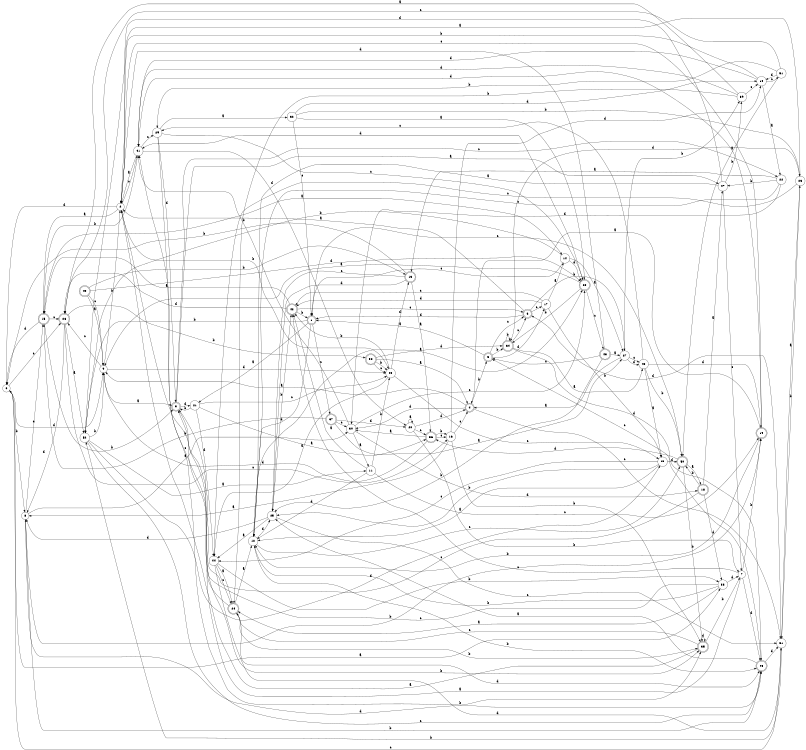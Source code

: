 digraph n43_2 {
__start0 [label="" shape="none"];

rankdir=LR;
size="8,5";

s0 [style="filled", color="black", fillcolor="white" shape="circle", label="0"];
s1 [style="rounded,filled", color="black", fillcolor="white" shape="doublecircle", label="1"];
s2 [style="filled", color="black", fillcolor="white" shape="circle", label="2"];
s3 [style="rounded,filled", color="black", fillcolor="white" shape="doublecircle", label="3"];
s4 [style="rounded,filled", color="black", fillcolor="white" shape="doublecircle", label="4"];
s5 [style="rounded,filled", color="black", fillcolor="white" shape="doublecircle", label="5"];
s6 [style="rounded,filled", color="black", fillcolor="white" shape="doublecircle", label="6"];
s7 [style="filled", color="black", fillcolor="white" shape="circle", label="7"];
s8 [style="filled", color="black", fillcolor="white" shape="circle", label="8"];
s9 [style="filled", color="black", fillcolor="white" shape="circle", label="9"];
s10 [style="filled", color="black", fillcolor="white" shape="circle", label="10"];
s11 [style="filled", color="black", fillcolor="white" shape="circle", label="11"];
s12 [style="filled", color="black", fillcolor="white" shape="circle", label="12"];
s13 [style="rounded,filled", color="black", fillcolor="white" shape="doublecircle", label="13"];
s14 [style="filled", color="black", fillcolor="white" shape="circle", label="14"];
s15 [style="rounded,filled", color="black", fillcolor="white" shape="doublecircle", label="15"];
s16 [style="filled", color="black", fillcolor="white" shape="circle", label="16"];
s17 [style="filled", color="black", fillcolor="white" shape="circle", label="17"];
s18 [style="rounded,filled", color="black", fillcolor="white" shape="doublecircle", label="18"];
s19 [style="rounded,filled", color="black", fillcolor="white" shape="doublecircle", label="19"];
s20 [style="filled", color="black", fillcolor="white" shape="circle", label="20"];
s21 [style="filled", color="black", fillcolor="white" shape="circle", label="21"];
s22 [style="filled", color="black", fillcolor="white" shape="circle", label="22"];
s23 [style="filled", color="black", fillcolor="white" shape="circle", label="23"];
s24 [style="rounded,filled", color="black", fillcolor="white" shape="doublecircle", label="24"];
s25 [style="filled", color="black", fillcolor="white" shape="circle", label="25"];
s26 [style="rounded,filled", color="black", fillcolor="white" shape="doublecircle", label="26"];
s27 [style="filled", color="black", fillcolor="white" shape="circle", label="27"];
s28 [style="rounded,filled", color="black", fillcolor="white" shape="doublecircle", label="28"];
s29 [style="filled", color="black", fillcolor="white" shape="circle", label="29"];
s30 [style="filled", color="black", fillcolor="white" shape="circle", label="30"];
s31 [style="filled", color="black", fillcolor="white" shape="circle", label="31"];
s32 [style="filled", color="black", fillcolor="white" shape="circle", label="32"];
s33 [style="filled", color="black", fillcolor="white" shape="circle", label="33"];
s34 [style="rounded,filled", color="black", fillcolor="white" shape="doublecircle", label="34"];
s35 [style="rounded,filled", color="black", fillcolor="white" shape="doublecircle", label="35"];
s36 [style="rounded,filled", color="black", fillcolor="white" shape="doublecircle", label="36"];
s37 [style="rounded,filled", color="black", fillcolor="white" shape="doublecircle", label="37"];
s38 [style="rounded,filled", color="black", fillcolor="white" shape="doublecircle", label="38"];
s39 [style="filled", color="black", fillcolor="white" shape="circle", label="39"];
s40 [style="filled", color="black", fillcolor="white" shape="circle", label="40"];
s41 [style="filled", color="black", fillcolor="white" shape="circle", label="41"];
s42 [style="rounded,filled", color="black", fillcolor="white" shape="doublecircle", label="42"];
s43 [style="rounded,filled", color="black", fillcolor="white" shape="doublecircle", label="43"];
s44 [style="filled", color="black", fillcolor="white" shape="circle", label="44"];
s45 [style="filled", color="black", fillcolor="white" shape="circle", label="45"];
s46 [style="rounded,filled", color="black", fillcolor="white" shape="doublecircle", label="46"];
s47 [style="filled", color="black", fillcolor="white" shape="circle", label="47"];
s48 [style="filled", color="black", fillcolor="white" shape="circle", label="48"];
s49 [style="rounded,filled", color="black", fillcolor="white" shape="doublecircle", label="49"];
s50 [style="rounded,filled", color="black", fillcolor="white" shape="doublecircle", label="50"];
s51 [style="filled", color="black", fillcolor="white" shape="circle", label="51"];
s52 [style="filled", color="black", fillcolor="white" shape="circle", label="52"];
s0 -> s33 [label="a"];
s0 -> s8 [label="b"];
s0 -> s26 [label="c"];
s0 -> s9 [label="d"];
s1 -> s21 [label="a"];
s1 -> s52 [label="b"];
s1 -> s37 [label="c"];
s1 -> s12 [label="d"];
s2 -> s15 [label="a"];
s2 -> s40 [label="b"];
s2 -> s41 [label="c"];
s2 -> s0 [label="d"];
s3 -> s47 [label="a"];
s3 -> s35 [label="b"];
s3 -> s22 [label="c"];
s3 -> s21 [label="d"];
s4 -> s9 [label="a"];
s4 -> s5 [label="b"];
s4 -> s31 [label="c"];
s4 -> s30 [label="d"];
s5 -> s1 [label="a"];
s5 -> s34 [label="b"];
s5 -> s6 [label="c"];
s5 -> s17 [label="d"];
s6 -> s2 [label="a"];
s6 -> s27 [label="b"];
s6 -> s17 [label="c"];
s6 -> s1 [label="d"];
s7 -> s3 [label="a"];
s7 -> s19 [label="b"];
s7 -> s42 [label="c"];
s7 -> s46 [label="d"];
s8 -> s30 [label="a"];
s8 -> s19 [label="b"];
s8 -> s15 [label="c"];
s8 -> s35 [label="d"];
s9 -> s3 [label="a"];
s9 -> s2 [label="b"];
s9 -> s26 [label="c"];
s9 -> s40 [label="d"];
s10 -> s22 [label="a"];
s10 -> s2 [label="b"];
s10 -> s51 [label="c"];
s10 -> s41 [label="d"];
s11 -> s42 [label="a"];
s11 -> s40 [label="b"];
s11 -> s19 [label="c"];
s11 -> s12 [label="d"];
s12 -> s28 [label="a"];
s12 -> s46 [label="b"];
s12 -> s50 [label="c"];
s12 -> s25 [label="d"];
s13 -> s36 [label="a"];
s13 -> s0 [label="b"];
s13 -> s25 [label="c"];
s13 -> s25 [label="d"];
s14 -> s27 [label="a"];
s14 -> s52 [label="b"];
s14 -> s1 [label="c"];
s14 -> s28 [label="d"];
s15 -> s14 [label="a"];
s15 -> s3 [label="b"];
s15 -> s26 [label="c"];
s15 -> s0 [label="d"];
s16 -> s8 [label="a"];
s16 -> s35 [label="b"];
s16 -> s4 [label="c"];
s16 -> s10 [label="d"];
s17 -> s14 [label="a"];
s17 -> s45 [label="b"];
s17 -> s42 [label="c"];
s17 -> s42 [label="d"];
s18 -> s47 [label="a"];
s18 -> s50 [label="b"];
s18 -> s3 [label="c"];
s18 -> s33 [label="d"];
s19 -> s4 [label="a"];
s19 -> s12 [label="b"];
s19 -> s2 [label="c"];
s19 -> s41 [label="d"];
s20 -> s20 [label="a"];
s20 -> s7 [label="b"];
s20 -> s36 [label="c"];
s20 -> s4 [label="d"];
s21 -> s36 [label="a"];
s21 -> s3 [label="b"];
s21 -> s40 [label="c"];
s21 -> s44 [label="d"];
s22 -> s13 [label="a"];
s22 -> s47 [label="b"];
s22 -> s12 [label="c"];
s22 -> s30 [label="d"];
s23 -> s2 [label="a"];
s23 -> s31 [label="b"];
s23 -> s44 [label="c"];
s23 -> s34 [label="d"];
s24 -> s12 [label="a"];
s24 -> s35 [label="b"];
s24 -> s41 [label="c"];
s24 -> s46 [label="d"];
s25 -> s44 [label="a"];
s25 -> s42 [label="b"];
s25 -> s31 [label="c"];
s25 -> s8 [label="d"];
s26 -> s52 [label="a"];
s26 -> s38 [label="b"];
s26 -> s16 [label="c"];
s26 -> s8 [label="d"];
s27 -> s4 [label="a"];
s27 -> s39 [label="b"];
s27 -> s48 [label="c"];
s27 -> s48 [label="d"];
s28 -> s9 [label="a"];
s28 -> s34 [label="b"];
s28 -> s43 [label="c"];
s28 -> s41 [label="d"];
s29 -> s32 [label="a"];
s29 -> s46 [label="b"];
s29 -> s28 [label="c"];
s29 -> s3 [label="d"];
s30 -> s11 [label="a"];
s30 -> s41 [label="b"];
s30 -> s28 [label="c"];
s30 -> s18 [label="d"];
s31 -> s23 [label="a"];
s31 -> s52 [label="b"];
s31 -> s0 [label="c"];
s31 -> s6 [label="d"];
s32 -> s28 [label="a"];
s32 -> s23 [label="b"];
s32 -> s1 [label="c"];
s32 -> s10 [label="d"];
s33 -> s24 [label="a"];
s33 -> s12 [label="b"];
s33 -> s2 [label="c"];
s33 -> s7 [label="d"];
s34 -> s48 [label="a"];
s34 -> s34 [label="b"];
s34 -> s6 [label="c"];
s34 -> s46 [label="d"];
s35 -> s2 [label="a"];
s35 -> s7 [label="b"];
s35 -> s24 [label="c"];
s35 -> s35 [label="d"];
s36 -> s30 [label="a"];
s36 -> s16 [label="b"];
s36 -> s16 [label="c"];
s36 -> s9 [label="d"];
s37 -> s27 [label="a"];
s37 -> s15 [label="b"];
s37 -> s30 [label="c"];
s37 -> s20 [label="d"];
s38 -> s4 [label="a"];
s38 -> s40 [label="b"];
s38 -> s40 [label="c"];
s38 -> s34 [label="d"];
s39 -> s26 [label="a"];
s39 -> s24 [label="b"];
s39 -> s10 [label="c"];
s39 -> s41 [label="d"];
s40 -> s44 [label="a"];
s40 -> s42 [label="b"];
s40 -> s45 [label="c"];
s40 -> s13 [label="d"];
s41 -> s2 [label="a"];
s41 -> s15 [label="b"];
s41 -> s29 [label="c"];
s41 -> s20 [label="d"];
s42 -> s15 [label="a"];
s42 -> s1 [label="b"];
s42 -> s6 [label="c"];
s42 -> s26 [label="d"];
s43 -> s27 [label="a"];
s43 -> s25 [label="b"];
s43 -> s5 [label="c"];
s43 -> s2 [label="d"];
s44 -> s24 [label="a"];
s44 -> s33 [label="b"];
s44 -> s24 [label="c"];
s44 -> s31 [label="d"];
s45 -> s12 [label="a"];
s45 -> s25 [label="b"];
s45 -> s44 [label="c"];
s45 -> s50 [label="d"];
s46 -> s25 [label="a"];
s46 -> s8 [label="b"];
s46 -> s5 [label="c"];
s46 -> s31 [label="d"];
s47 -> s12 [label="a"];
s47 -> s39 [label="b"];
s47 -> s7 [label="c"];
s47 -> s52 [label="d"];
s48 -> s45 [label="a"];
s48 -> s50 [label="b"];
s48 -> s29 [label="c"];
s48 -> s19 [label="d"];
s49 -> s9 [label="a"];
s49 -> s13 [label="b"];
s49 -> s9 [label="c"];
s49 -> s28 [label="d"];
s50 -> s18 [label="a"];
s50 -> s35 [label="b"];
s50 -> s1 [label="c"];
s50 -> s36 [label="d"];
s51 -> s50 [label="a"];
s51 -> s29 [label="b"];
s51 -> s26 [label="c"];
s51 -> s10 [label="d"];
s52 -> s11 [label="a"];
s52 -> s9 [label="b"];
s52 -> s46 [label="c"];
s52 -> s45 [label="d"];

}